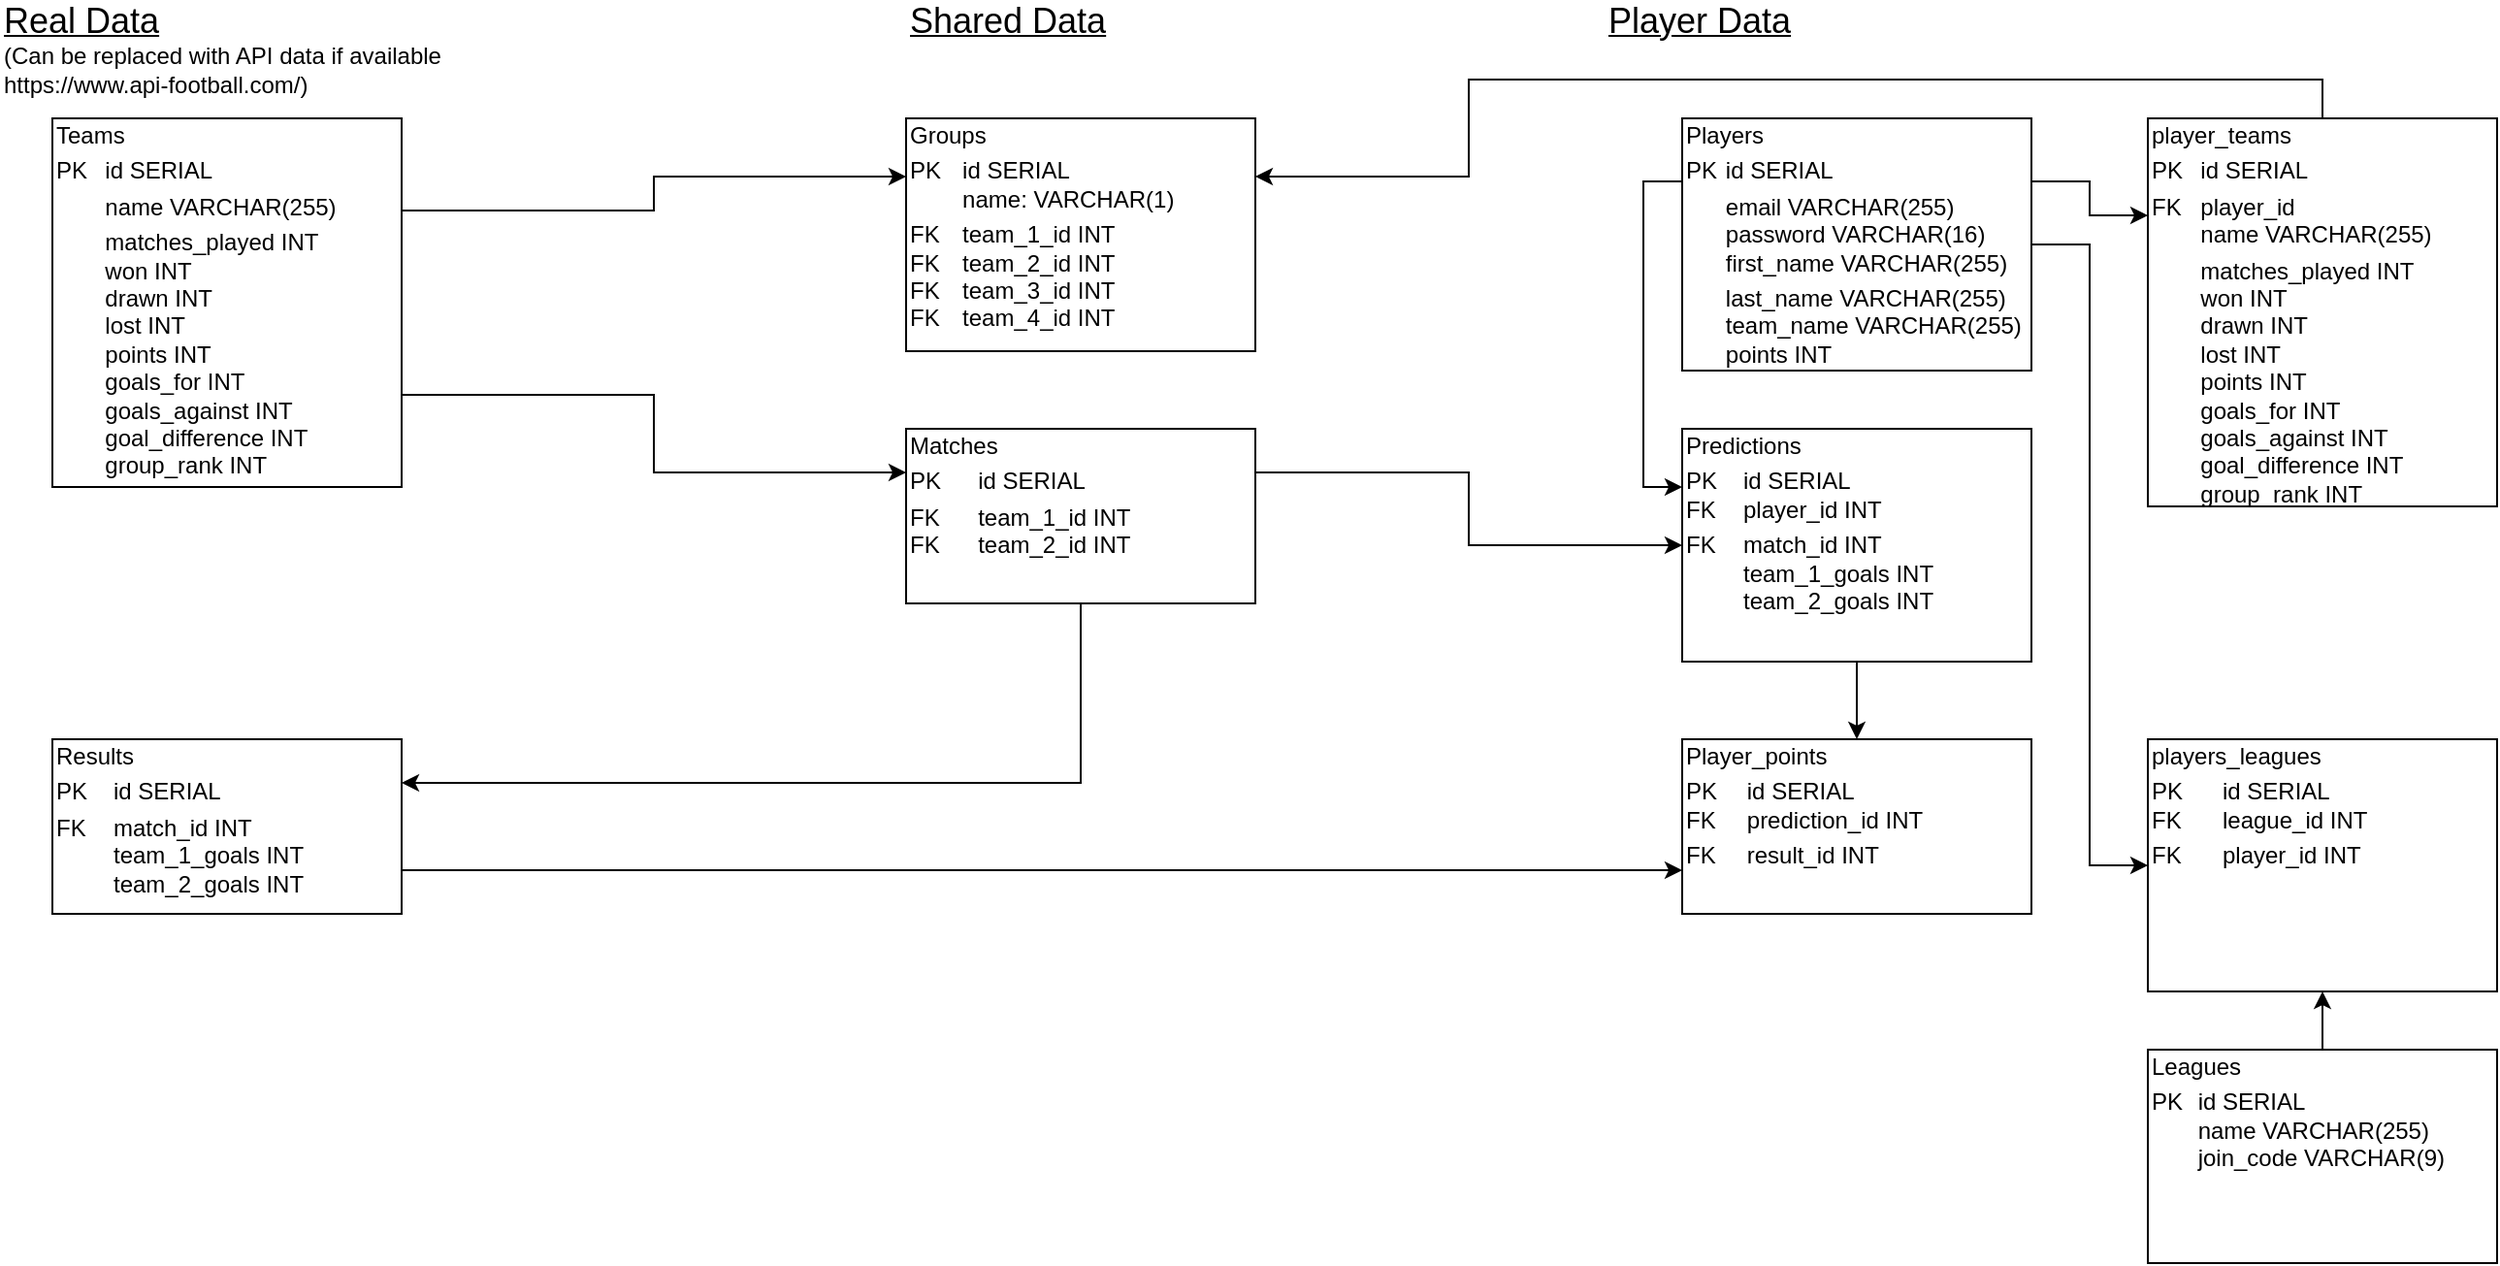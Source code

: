 <mxfile version="13.10.0" type="embed">
    <diagram id="Xl7nlGg2v-l77izL1grr" name="Page-1">
        <mxGraphModel dx="2019" dy="2029" grid="1" gridSize="10" guides="1" tooltips="1" connect="1" arrows="1" fold="1" page="1" pageScale="1" pageWidth="827" pageHeight="1169" math="0" shadow="0">
            <root>
                <mxCell id="0"/>
                <mxCell id="1" parent="0"/>
                <mxCell id="15" style="edgeStyle=orthogonalEdgeStyle;rounded=0;orthogonalLoop=1;jettySize=auto;html=1;entryX=0;entryY=0.5;entryDx=0;entryDy=0;exitX=1;exitY=0.5;exitDx=0;exitDy=0;" parent="1" source="2" target="14" edge="1">
                    <mxGeometry relative="1" as="geometry"/>
                </mxCell>
                <mxCell id="22" style="edgeStyle=orthogonalEdgeStyle;rounded=0;orthogonalLoop=1;jettySize=auto;html=1;exitX=0;exitY=0.25;exitDx=0;exitDy=0;entryX=0;entryY=0.25;entryDx=0;entryDy=0;" edge="1" parent="1" source="2" target="9">
                    <mxGeometry relative="1" as="geometry"/>
                </mxCell>
                <mxCell id="33" style="edgeStyle=orthogonalEdgeStyle;rounded=0;orthogonalLoop=1;jettySize=auto;html=1;exitX=1;exitY=0.25;exitDx=0;exitDy=0;entryX=0;entryY=0.25;entryDx=0;entryDy=0;fontSize=12;" edge="1" parent="1" source="2" target="32">
                    <mxGeometry relative="1" as="geometry"/>
                </mxCell>
                <mxCell id="2" value="&lt;div style=&quot;box-sizing: border-box ; width: 100% ; padding: 2px&quot;&gt;Players&lt;/div&gt;&lt;table style=&quot;width: 100% ; font-size: 1em&quot; cellpadding=&quot;2&quot; cellspacing=&quot;0&quot;&gt;&lt;tbody&gt;&lt;tr&gt;&lt;td&gt;PK&lt;/td&gt;&lt;td&gt;id SERIAL&lt;/td&gt;&lt;/tr&gt;&lt;tr&gt;&lt;td&gt;&lt;br&gt;&lt;/td&gt;&lt;td&gt;email VARCHAR(255)&lt;br&gt;password VARCHAR(16)&lt;br&gt;first_name VARCHAR(255)&lt;/td&gt;&lt;/tr&gt;&lt;tr&gt;&lt;td&gt;&lt;/td&gt;&lt;td&gt;last_name VARCHAR(255)&lt;br&gt;team_name VARCHAR(255)&lt;br&gt;points INT&lt;/td&gt;&lt;/tr&gt;&lt;/tbody&gt;&lt;/table&gt;" style="verticalAlign=top;align=left;overflow=fill;html=1;labelBackgroundColor=none;" parent="1" vertex="1">
                    <mxGeometry x="40" y="-280" width="180" height="130" as="geometry"/>
                </mxCell>
                <mxCell id="25" style="edgeStyle=orthogonalEdgeStyle;rounded=0;orthogonalLoop=1;jettySize=auto;html=1;exitX=1;exitY=0.75;exitDx=0;exitDy=0;entryX=0;entryY=0.25;entryDx=0;entryDy=0;fontSize=18;" edge="1" parent="1" source="3" target="5">
                    <mxGeometry relative="1" as="geometry"/>
                </mxCell>
                <mxCell id="30" style="edgeStyle=orthogonalEdgeStyle;rounded=0;orthogonalLoop=1;jettySize=auto;html=1;exitX=1;exitY=0.25;exitDx=0;exitDy=0;entryX=0;entryY=0.25;entryDx=0;entryDy=0;fontSize=18;" edge="1" parent="1" source="3" target="7">
                    <mxGeometry relative="1" as="geometry">
                        <Array as="points">
                            <mxPoint x="-490" y="-232"/>
                            <mxPoint x="-490" y="-250"/>
                        </Array>
                    </mxGeometry>
                </mxCell>
                <mxCell id="3" value="&lt;div style=&quot;box-sizing: border-box ; width: 100% ; padding: 2px&quot;&gt;Teams&lt;/div&gt;&lt;table style=&quot;width: 100% ; font-size: 1em&quot; cellpadding=&quot;2&quot; cellspacing=&quot;0&quot;&gt;&lt;tbody&gt;&lt;tr&gt;&lt;td&gt;PK&lt;/td&gt;&lt;td&gt;id SERIAL&lt;/td&gt;&lt;/tr&gt;&lt;tr&gt;&lt;td&gt;&lt;br&gt;&lt;/td&gt;&lt;td&gt;name VARCHAR(255)&lt;/td&gt;&lt;/tr&gt;&lt;tr&gt;&lt;td&gt;&lt;/td&gt;&lt;td&gt;matches_played INT&lt;br&gt;won INT&lt;br&gt;drawn INT&lt;br&gt;lost INT&lt;br&gt;points INT&lt;br&gt;goals_for INT&lt;br&gt;goals_against INT&lt;br&gt;goal_difference INT&lt;br&gt;group_rank INT&lt;br&gt;&lt;/td&gt;&lt;/tr&gt;&lt;/tbody&gt;&lt;/table&gt;" style="verticalAlign=top;align=left;overflow=fill;html=1;labelBackgroundColor=none;" parent="1" vertex="1">
                    <mxGeometry x="-800" y="-280" width="180" height="190" as="geometry"/>
                </mxCell>
                <mxCell id="18" style="edgeStyle=orthogonalEdgeStyle;rounded=0;orthogonalLoop=1;jettySize=auto;html=1;exitX=0.5;exitY=1;exitDx=0;exitDy=0;entryX=1;entryY=0.25;entryDx=0;entryDy=0;" parent="1" source="5" target="17" edge="1">
                    <mxGeometry relative="1" as="geometry"/>
                </mxCell>
                <mxCell id="28" style="edgeStyle=orthogonalEdgeStyle;rounded=0;orthogonalLoop=1;jettySize=auto;html=1;exitX=1;exitY=0.25;exitDx=0;exitDy=0;entryX=0;entryY=0.5;entryDx=0;entryDy=0;fontSize=18;" edge="1" parent="1" source="5" target="9">
                    <mxGeometry relative="1" as="geometry"/>
                </mxCell>
                <mxCell id="5" value="&lt;div style=&quot;box-sizing: border-box ; width: 100% ; padding: 2px&quot;&gt;Matches&lt;/div&gt;&lt;table style=&quot;width: 100% ; font-size: 1em&quot; cellpadding=&quot;2&quot; cellspacing=&quot;0&quot;&gt;&lt;tbody&gt;&lt;tr&gt;&lt;td&gt;PK&lt;/td&gt;&lt;td&gt;id SERIAL&lt;/td&gt;&lt;/tr&gt;&lt;tr&gt;&lt;td&gt;FK&lt;br&gt;FK&lt;br&gt;&lt;br&gt;&lt;/td&gt;&lt;td&gt;team_1_id INT&lt;br&gt;team_2_id INT&lt;br&gt;&lt;br&gt;&lt;/td&gt;&lt;/tr&gt;&lt;/tbody&gt;&lt;/table&gt;" style="verticalAlign=top;align=left;overflow=fill;html=1;labelBackgroundColor=none;" parent="1" vertex="1">
                    <mxGeometry x="-360" y="-120" width="180" height="90" as="geometry"/>
                </mxCell>
                <mxCell id="7" value="&lt;div style=&quot;box-sizing: border-box ; width: 100% ; padding: 2px&quot;&gt;Groups&lt;/div&gt;&lt;table style=&quot;width: 100% ; font-size: 1em&quot; cellpadding=&quot;2&quot; cellspacing=&quot;0&quot;&gt;&lt;tbody&gt;&lt;tr&gt;&lt;td&gt;PK&lt;br&gt;&lt;br&gt;&lt;/td&gt;&lt;td&gt;id SERIAL&lt;br&gt;name: VARCHAR(1)&lt;/td&gt;&lt;/tr&gt;&lt;tr&gt;&lt;td&gt;FK&lt;br&gt;FK&lt;br&gt;FK&lt;br&gt;FK&lt;br&gt;&lt;br&gt;&lt;/td&gt;&lt;td&gt;team_1_id INT&lt;br&gt;team_2_id INT&lt;br&gt;team_3_id INT&lt;br&gt;team_4_id INT&lt;br&gt;&lt;br&gt;&lt;/td&gt;&lt;/tr&gt;&lt;/tbody&gt;&lt;/table&gt;" style="verticalAlign=top;align=left;overflow=fill;html=1;labelBackgroundColor=none;" parent="1" vertex="1">
                    <mxGeometry x="-360" y="-280" width="180" height="120" as="geometry"/>
                </mxCell>
                <mxCell id="21" style="edgeStyle=orthogonalEdgeStyle;rounded=0;orthogonalLoop=1;jettySize=auto;html=1;exitX=0.5;exitY=1;exitDx=0;exitDy=0;entryX=0.5;entryY=0;entryDx=0;entryDy=0;" parent="1" source="9" target="19" edge="1">
                    <mxGeometry relative="1" as="geometry"/>
                </mxCell>
                <mxCell id="9" value="&lt;div style=&quot;box-sizing: border-box ; width: 100% ; padding: 2px&quot;&gt;Predictions&lt;/div&gt;&lt;table style=&quot;width: 100% ; font-size: 1em&quot; cellpadding=&quot;2&quot; cellspacing=&quot;0&quot;&gt;&lt;tbody&gt;&lt;tr&gt;&lt;td&gt;PK&lt;br&gt;FK&lt;/td&gt;&lt;td&gt;id SERIAL&lt;br&gt;player_id INT&lt;/td&gt;&lt;/tr&gt;&lt;tr&gt;&lt;td&gt;FK&lt;br&gt;&lt;br&gt;&lt;br&gt;&lt;br&gt;&lt;/td&gt;&lt;td&gt;match_id INT&lt;br&gt;team_1_goals INT&lt;br&gt;team_2_goals INT&lt;br&gt;&lt;br&gt;&lt;/td&gt;&lt;/tr&gt;&lt;/tbody&gt;&lt;/table&gt;" style="verticalAlign=top;align=left;overflow=fill;html=1;labelBackgroundColor=none;" parent="1" vertex="1">
                    <mxGeometry x="40" y="-120" width="180" height="120" as="geometry"/>
                </mxCell>
                <mxCell id="16" style="edgeStyle=orthogonalEdgeStyle;rounded=0;orthogonalLoop=1;jettySize=auto;html=1;entryX=0.5;entryY=1;entryDx=0;entryDy=0;exitX=0.5;exitY=0;exitDx=0;exitDy=0;" parent="1" source="13" target="14" edge="1">
                    <mxGeometry relative="1" as="geometry"/>
                </mxCell>
                <mxCell id="13" value="&lt;div style=&quot;box-sizing: border-box ; width: 100% ; padding: 2px&quot;&gt;Leagues&lt;/div&gt;&lt;table style=&quot;width: 100% ; font-size: 1em&quot; cellpadding=&quot;2&quot; cellspacing=&quot;0&quot;&gt;&lt;tbody&gt;&lt;tr&gt;&lt;td&gt;PK&lt;br&gt;&lt;br&gt;&lt;br&gt;&lt;/td&gt;&lt;td&gt;id SERIAL&lt;br&gt;name VARCHAR(255)&lt;br&gt;join_code VARCHAR(9)&lt;/td&gt;&lt;/tr&gt;&lt;tr&gt;&lt;td&gt;&lt;/td&gt;&lt;td&gt;&lt;br&gt;&lt;br&gt;&lt;/td&gt;&lt;/tr&gt;&lt;/tbody&gt;&lt;/table&gt;" style="verticalAlign=top;align=left;overflow=fill;html=1;labelBackgroundColor=none;" parent="1" vertex="1">
                    <mxGeometry x="280" y="200" width="180" height="110" as="geometry"/>
                </mxCell>
                <mxCell id="14" value="&lt;div style=&quot;box-sizing: border-box ; width: 100% ; padding: 2px&quot;&gt;players_leagues&lt;/div&gt;&lt;table style=&quot;width: 100% ; font-size: 1em&quot; cellpadding=&quot;2&quot; cellspacing=&quot;0&quot;&gt;&lt;tbody&gt;&lt;tr&gt;&lt;td&gt;PK&lt;br&gt;FK&lt;/td&gt;&lt;td&gt;id SERIAL&lt;br&gt;league_id INT&lt;/td&gt;&lt;/tr&gt;&lt;tr&gt;&lt;td&gt;FK&lt;br&gt;&lt;/td&gt;&lt;td&gt;player_id INT&lt;br&gt;&lt;/td&gt;&lt;/tr&gt;&lt;/tbody&gt;&lt;/table&gt;" style="verticalAlign=top;align=left;overflow=fill;html=1;labelBackgroundColor=none;" parent="1" vertex="1">
                    <mxGeometry x="280" y="40" width="180" height="130" as="geometry"/>
                </mxCell>
                <mxCell id="29" style="edgeStyle=orthogonalEdgeStyle;rounded=0;orthogonalLoop=1;jettySize=auto;html=1;exitX=1;exitY=0.75;exitDx=0;exitDy=0;entryX=0;entryY=0.75;entryDx=0;entryDy=0;fontSize=18;" edge="1" parent="1" source="17" target="19">
                    <mxGeometry relative="1" as="geometry"/>
                </mxCell>
                <mxCell id="17" value="&lt;div style=&quot;box-sizing: border-box ; width: 100% ; padding: 2px&quot;&gt;Results&lt;/div&gt;&lt;table style=&quot;width: 100% ; font-size: 1em&quot; cellpadding=&quot;2&quot; cellspacing=&quot;0&quot;&gt;&lt;tbody&gt;&lt;tr&gt;&lt;td&gt;PK&lt;br&gt;&lt;/td&gt;&lt;td&gt;id SERIAL&lt;br&gt;&lt;/td&gt;&lt;/tr&gt;&lt;tr&gt;&lt;td&gt;FK&lt;br&gt;&lt;br&gt;&lt;br&gt;&lt;br&gt;&lt;/td&gt;&lt;td&gt;match_id INT&lt;br&gt;team_1_goals INT&lt;br&gt;team_2_goals INT&lt;br&gt;&lt;br&gt;&lt;/td&gt;&lt;/tr&gt;&lt;/tbody&gt;&lt;/table&gt;" style="verticalAlign=top;align=left;overflow=fill;html=1;labelBackgroundColor=none;" parent="1" vertex="1">
                    <mxGeometry x="-800" y="40" width="180" height="90" as="geometry"/>
                </mxCell>
                <mxCell id="19" value="&lt;div style=&quot;box-sizing: border-box ; width: 100% ; padding: 2px&quot;&gt;Player_points&lt;/div&gt;&lt;table style=&quot;width: 100% ; font-size: 1em&quot; cellpadding=&quot;2&quot; cellspacing=&quot;0&quot;&gt;&lt;tbody&gt;&lt;tr&gt;&lt;td&gt;PK&lt;br&gt;FK&lt;/td&gt;&lt;td&gt;id SERIAL&lt;br&gt;prediction_id INT&lt;/td&gt;&lt;/tr&gt;&lt;tr&gt;&lt;td&gt;FK&lt;br&gt;&lt;br&gt;&lt;/td&gt;&lt;td&gt;result_id INT&lt;br&gt;&lt;br&gt;&lt;/td&gt;&lt;/tr&gt;&lt;/tbody&gt;&lt;/table&gt;" style="verticalAlign=top;align=left;overflow=fill;html=1;labelBackgroundColor=none;" parent="1" vertex="1">
                    <mxGeometry x="40" y="40" width="180" height="90" as="geometry"/>
                </mxCell>
                <mxCell id="23" value="Real Data" style="text;html=1;strokeColor=none;fillColor=none;align=left;verticalAlign=middle;whiteSpace=wrap;rounded=0;fontSize=18;fontStyle=4" vertex="1" parent="1">
                    <mxGeometry x="-827" y="-340" width="130" height="20" as="geometry"/>
                </mxCell>
                <mxCell id="24" value="Player Data" style="text;html=1;strokeColor=none;fillColor=none;align=left;verticalAlign=middle;whiteSpace=wrap;rounded=0;fontSize=18;fontStyle=4" vertex="1" parent="1">
                    <mxGeometry y="-340" width="130" height="20" as="geometry"/>
                </mxCell>
                <mxCell id="27" value="Shared Data" style="text;html=1;strokeColor=none;fillColor=none;align=left;verticalAlign=middle;whiteSpace=wrap;rounded=0;fontSize=18;fontStyle=4" vertex="1" parent="1">
                    <mxGeometry x="-360" y="-340" width="130" height="20" as="geometry"/>
                </mxCell>
                <mxCell id="31" value="(Can be replaced with API data if available https://www.api-football.com/)" style="text;html=1;strokeColor=none;fillColor=none;align=left;verticalAlign=middle;whiteSpace=wrap;rounded=0;fontSize=12;" vertex="1" parent="1">
                    <mxGeometry x="-827" y="-320" width="257" height="30" as="geometry"/>
                </mxCell>
                <mxCell id="34" style="edgeStyle=orthogonalEdgeStyle;rounded=0;orthogonalLoop=1;jettySize=auto;html=1;exitX=0.5;exitY=0;exitDx=0;exitDy=0;entryX=1;entryY=0.25;entryDx=0;entryDy=0;fontSize=12;" edge="1" parent="1" source="32" target="7">
                    <mxGeometry relative="1" as="geometry">
                        <Array as="points">
                            <mxPoint x="370" y="-300"/>
                            <mxPoint x="-70" y="-300"/>
                            <mxPoint x="-70" y="-250"/>
                        </Array>
                    </mxGeometry>
                </mxCell>
                <mxCell id="32" value="&lt;div style=&quot;box-sizing: border-box ; width: 100% ; padding: 2px&quot;&gt;player_teams&lt;/div&gt;&lt;table style=&quot;width: 100% ; font-size: 1em&quot; cellpadding=&quot;2&quot; cellspacing=&quot;0&quot;&gt;&lt;tbody&gt;&lt;tr&gt;&lt;td&gt;PK&lt;/td&gt;&lt;td&gt;id SERIAL&lt;/td&gt;&lt;/tr&gt;&lt;tr&gt;&lt;td&gt;FK&lt;br&gt;&lt;br&gt;&lt;/td&gt;&lt;td&gt;player_id&lt;br&gt;name VARCHAR(255)&lt;/td&gt;&lt;/tr&gt;&lt;tr&gt;&lt;td&gt;&lt;/td&gt;&lt;td&gt;matches_played INT&lt;br&gt;won INT&lt;br&gt;drawn INT&lt;br&gt;lost INT&lt;br&gt;points INT&lt;br&gt;goals_for INT&lt;br&gt;goals_against INT&lt;br&gt;goal_difference INT&lt;br&gt;group_rank INT&lt;br&gt;&lt;/td&gt;&lt;/tr&gt;&lt;/tbody&gt;&lt;/table&gt;" style="verticalAlign=top;align=left;overflow=fill;html=1;labelBackgroundColor=none;" vertex="1" parent="1">
                    <mxGeometry x="280" y="-280" width="180" height="200" as="geometry"/>
                </mxCell>
            </root>
        </mxGraphModel>
    </diagram>
</mxfile>